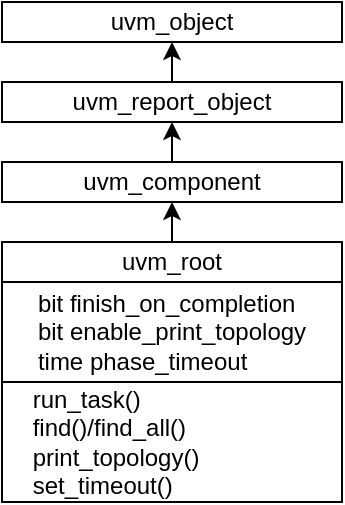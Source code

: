 <mxfile>
    <diagram id="odylkHkHmkyt3rO19gDE" name="Page-1">
        <mxGraphModel dx="899" dy="291" grid="1" gridSize="10" guides="1" tooltips="1" connect="1" arrows="1" fold="1" page="1" pageScale="1" pageWidth="850" pageHeight="1100" math="0" shadow="0">
            <root>
                <mxCell id="0"/>
                <mxCell id="1" parent="0"/>
                <mxCell id="2" value="uvm_object" style="whiteSpace=wrap;html=1;" parent="1" vertex="1">
                    <mxGeometry x="120" y="60" width="170" height="20" as="geometry"/>
                </mxCell>
                <mxCell id="12" value="" style="edgeStyle=none;html=1;" parent="1" source="3" target="2" edge="1">
                    <mxGeometry relative="1" as="geometry"/>
                </mxCell>
                <mxCell id="3" value="uvm_report_object" style="whiteSpace=wrap;html=1;" parent="1" vertex="1">
                    <mxGeometry x="120" y="100" width="170" height="20" as="geometry"/>
                </mxCell>
                <mxCell id="13" value="" style="edgeStyle=none;html=1;" parent="1" source="4" target="3" edge="1">
                    <mxGeometry relative="1" as="geometry"/>
                </mxCell>
                <mxCell id="4" value="uvm_component" style="whiteSpace=wrap;html=1;" parent="1" vertex="1">
                    <mxGeometry x="120" y="140" width="170" height="20" as="geometry"/>
                </mxCell>
                <mxCell id="37" value="" style="edgeStyle=none;html=1;" parent="1" source="32" target="4" edge="1">
                    <mxGeometry relative="1" as="geometry"/>
                </mxCell>
                <mxCell id="32" value="uvm_root" style="whiteSpace=wrap;html=1;" parent="1" vertex="1">
                    <mxGeometry x="120" y="180" width="170" height="20" as="geometry"/>
                </mxCell>
                <mxCell id="39" value="&lt;div style=&quot;text-align: left;&quot;&gt;&lt;span style=&quot;background-color: initial;&quot;&gt;bit finish_on_completion&lt;/span&gt;&lt;/div&gt;&lt;div style=&quot;text-align: left;&quot;&gt;&lt;span style=&quot;background-color: initial;&quot;&gt;bit&amp;nbsp;enable_print_topology&lt;/span&gt;&lt;/div&gt;&lt;div style=&quot;text-align: left;&quot;&gt;&lt;span style=&quot;background-color: initial;&quot;&gt;time phase_timeout&lt;/span&gt;&lt;/div&gt;" style="whiteSpace=wrap;html=1;" parent="1" vertex="1">
                    <mxGeometry x="120" y="200" width="170" height="50" as="geometry"/>
                </mxCell>
                <mxCell id="41" value="&lt;div style=&quot;&quot;&gt;&lt;div style=&quot;&quot;&gt;&lt;span style=&quot;background-color: initial;&quot;&gt;&amp;nbsp; &amp;nbsp; run_task()&lt;/span&gt;&lt;/div&gt;&lt;blockquote style=&quot;background-image: ; background-position-x: ; background-position-y: ; background-size: ; background-repeat-x: ; background-repeat-y: ; background-attachment: ; background-origin: ; background-clip: ; border: none; margin: 0px 0px 0px 40px; padding: 0px;&quot;&gt;&lt;/blockquote&gt;&lt;span style=&quot;background-color: initial;&quot;&gt;&lt;div style=&quot;&quot;&gt;&lt;span style=&quot;background-color: initial;&quot;&gt;&amp;nbsp; &amp;nbsp; find()/find_all()&lt;/span&gt;&lt;/div&gt;&lt;/span&gt;&lt;blockquote style=&quot;background-image: ; background-position-x: ; background-position-y: ; background-size: ; background-repeat-x: ; background-repeat-y: ; background-attachment: ; background-origin: ; background-clip: ; border: none; margin: 0px 0px 0px 40px; padding: 0px;&quot;&gt;&lt;/blockquote&gt;&lt;span style=&quot;background-color: initial;&quot;&gt;&lt;div style=&quot;&quot;&gt;&lt;span style=&quot;background-color: initial;&quot;&gt;&amp;nbsp; &amp;nbsp; print_topology()&lt;/span&gt;&lt;/div&gt;&lt;/span&gt;&lt;span style=&quot;background-color: initial;&quot;&gt;&lt;div style=&quot;&quot;&gt;&lt;span style=&quot;background-color: initial;&quot;&gt;&amp;nbsp; &amp;nbsp; set_timeout()&lt;/span&gt;&lt;/div&gt;&lt;/span&gt;&lt;/div&gt;" style="whiteSpace=wrap;html=1;align=left;" parent="1" vertex="1">
                    <mxGeometry x="120" y="250" width="170" height="60" as="geometry"/>
                </mxCell>
            </root>
        </mxGraphModel>
    </diagram>
</mxfile>